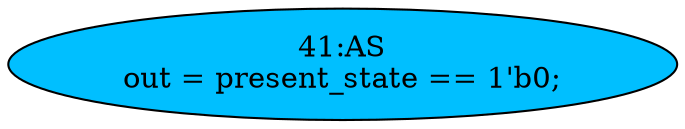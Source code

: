strict digraph "" {
	node [label="\N"];
	"41:AS"	[ast="<pyverilog.vparser.ast.Assign object at 0x7f7c1d1c5290>",
		def_var="['out']",
		fillcolor=deepskyblue,
		label="41:AS
out = present_state == 1'b0;",
		statements="[]",
		style=filled,
		typ=Assign,
		use_var="['present_state']"];
}
